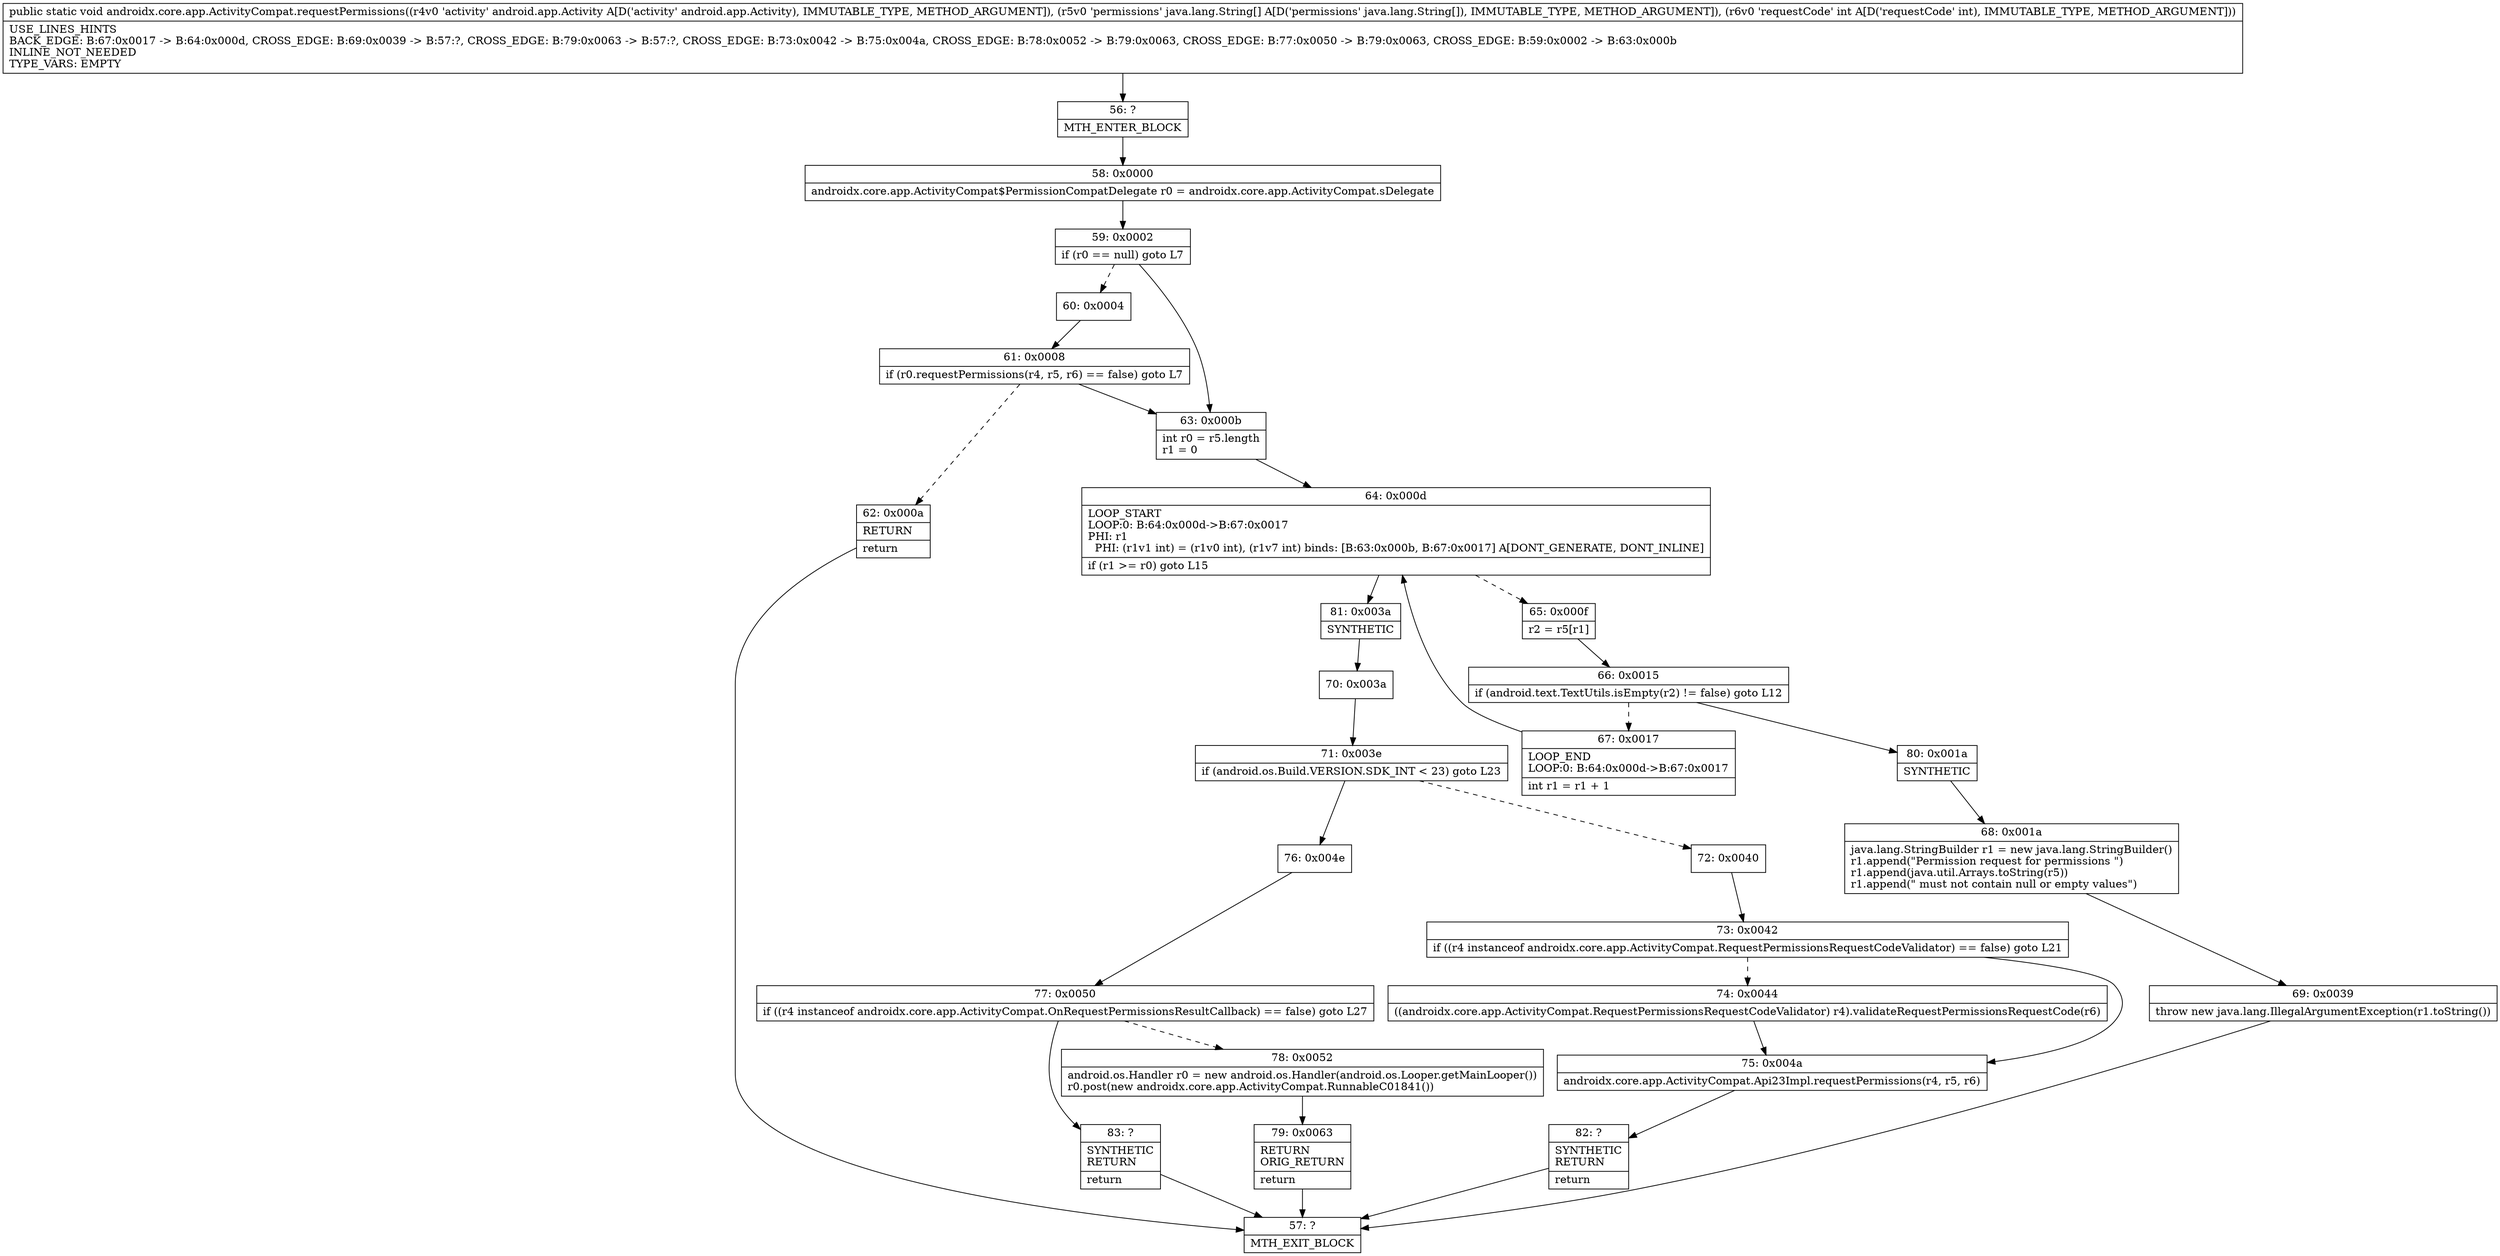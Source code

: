 digraph "CFG forandroidx.core.app.ActivityCompat.requestPermissions(Landroid\/app\/Activity;[Ljava\/lang\/String;I)V" {
Node_56 [shape=record,label="{56\:\ ?|MTH_ENTER_BLOCK\l}"];
Node_58 [shape=record,label="{58\:\ 0x0000|androidx.core.app.ActivityCompat$PermissionCompatDelegate r0 = androidx.core.app.ActivityCompat.sDelegate\l}"];
Node_59 [shape=record,label="{59\:\ 0x0002|if (r0 == null) goto L7\l}"];
Node_60 [shape=record,label="{60\:\ 0x0004}"];
Node_61 [shape=record,label="{61\:\ 0x0008|if (r0.requestPermissions(r4, r5, r6) == false) goto L7\l}"];
Node_62 [shape=record,label="{62\:\ 0x000a|RETURN\l|return\l}"];
Node_57 [shape=record,label="{57\:\ ?|MTH_EXIT_BLOCK\l}"];
Node_63 [shape=record,label="{63\:\ 0x000b|int r0 = r5.length\lr1 = 0\l}"];
Node_64 [shape=record,label="{64\:\ 0x000d|LOOP_START\lLOOP:0: B:64:0x000d\-\>B:67:0x0017\lPHI: r1 \l  PHI: (r1v1 int) = (r1v0 int), (r1v7 int) binds: [B:63:0x000b, B:67:0x0017] A[DONT_GENERATE, DONT_INLINE]\l|if (r1 \>= r0) goto L15\l}"];
Node_65 [shape=record,label="{65\:\ 0x000f|r2 = r5[r1]\l}"];
Node_66 [shape=record,label="{66\:\ 0x0015|if (android.text.TextUtils.isEmpty(r2) != false) goto L12\l}"];
Node_67 [shape=record,label="{67\:\ 0x0017|LOOP_END\lLOOP:0: B:64:0x000d\-\>B:67:0x0017\l|int r1 = r1 + 1\l}"];
Node_80 [shape=record,label="{80\:\ 0x001a|SYNTHETIC\l}"];
Node_68 [shape=record,label="{68\:\ 0x001a|java.lang.StringBuilder r1 = new java.lang.StringBuilder()\lr1.append(\"Permission request for permissions \")\lr1.append(java.util.Arrays.toString(r5))\lr1.append(\" must not contain null or empty values\")\l}"];
Node_69 [shape=record,label="{69\:\ 0x0039|throw new java.lang.IllegalArgumentException(r1.toString())\l}"];
Node_81 [shape=record,label="{81\:\ 0x003a|SYNTHETIC\l}"];
Node_70 [shape=record,label="{70\:\ 0x003a}"];
Node_71 [shape=record,label="{71\:\ 0x003e|if (android.os.Build.VERSION.SDK_INT \< 23) goto L23\l}"];
Node_72 [shape=record,label="{72\:\ 0x0040}"];
Node_73 [shape=record,label="{73\:\ 0x0042|if ((r4 instanceof androidx.core.app.ActivityCompat.RequestPermissionsRequestCodeValidator) == false) goto L21\l}"];
Node_74 [shape=record,label="{74\:\ 0x0044|((androidx.core.app.ActivityCompat.RequestPermissionsRequestCodeValidator) r4).validateRequestPermissionsRequestCode(r6)\l}"];
Node_75 [shape=record,label="{75\:\ 0x004a|androidx.core.app.ActivityCompat.Api23Impl.requestPermissions(r4, r5, r6)\l}"];
Node_82 [shape=record,label="{82\:\ ?|SYNTHETIC\lRETURN\l|return\l}"];
Node_76 [shape=record,label="{76\:\ 0x004e}"];
Node_77 [shape=record,label="{77\:\ 0x0050|if ((r4 instanceof androidx.core.app.ActivityCompat.OnRequestPermissionsResultCallback) == false) goto L27\l}"];
Node_78 [shape=record,label="{78\:\ 0x0052|android.os.Handler r0 = new android.os.Handler(android.os.Looper.getMainLooper())\lr0.post(new androidx.core.app.ActivityCompat.RunnableC01841())\l}"];
Node_79 [shape=record,label="{79\:\ 0x0063|RETURN\lORIG_RETURN\l|return\l}"];
Node_83 [shape=record,label="{83\:\ ?|SYNTHETIC\lRETURN\l|return\l}"];
MethodNode[shape=record,label="{public static void androidx.core.app.ActivityCompat.requestPermissions((r4v0 'activity' android.app.Activity A[D('activity' android.app.Activity), IMMUTABLE_TYPE, METHOD_ARGUMENT]), (r5v0 'permissions' java.lang.String[] A[D('permissions' java.lang.String[]), IMMUTABLE_TYPE, METHOD_ARGUMENT]), (r6v0 'requestCode' int A[D('requestCode' int), IMMUTABLE_TYPE, METHOD_ARGUMENT]))  | USE_LINES_HINTS\lBACK_EDGE: B:67:0x0017 \-\> B:64:0x000d, CROSS_EDGE: B:69:0x0039 \-\> B:57:?, CROSS_EDGE: B:79:0x0063 \-\> B:57:?, CROSS_EDGE: B:73:0x0042 \-\> B:75:0x004a, CROSS_EDGE: B:78:0x0052 \-\> B:79:0x0063, CROSS_EDGE: B:77:0x0050 \-\> B:79:0x0063, CROSS_EDGE: B:59:0x0002 \-\> B:63:0x000b\lINLINE_NOT_NEEDED\lTYPE_VARS: EMPTY\l}"];
MethodNode -> Node_56;Node_56 -> Node_58;
Node_58 -> Node_59;
Node_59 -> Node_60[style=dashed];
Node_59 -> Node_63;
Node_60 -> Node_61;
Node_61 -> Node_62[style=dashed];
Node_61 -> Node_63;
Node_62 -> Node_57;
Node_63 -> Node_64;
Node_64 -> Node_65[style=dashed];
Node_64 -> Node_81;
Node_65 -> Node_66;
Node_66 -> Node_67[style=dashed];
Node_66 -> Node_80;
Node_67 -> Node_64;
Node_80 -> Node_68;
Node_68 -> Node_69;
Node_69 -> Node_57;
Node_81 -> Node_70;
Node_70 -> Node_71;
Node_71 -> Node_72[style=dashed];
Node_71 -> Node_76;
Node_72 -> Node_73;
Node_73 -> Node_74[style=dashed];
Node_73 -> Node_75;
Node_74 -> Node_75;
Node_75 -> Node_82;
Node_82 -> Node_57;
Node_76 -> Node_77;
Node_77 -> Node_78[style=dashed];
Node_77 -> Node_83;
Node_78 -> Node_79;
Node_79 -> Node_57;
Node_83 -> Node_57;
}

